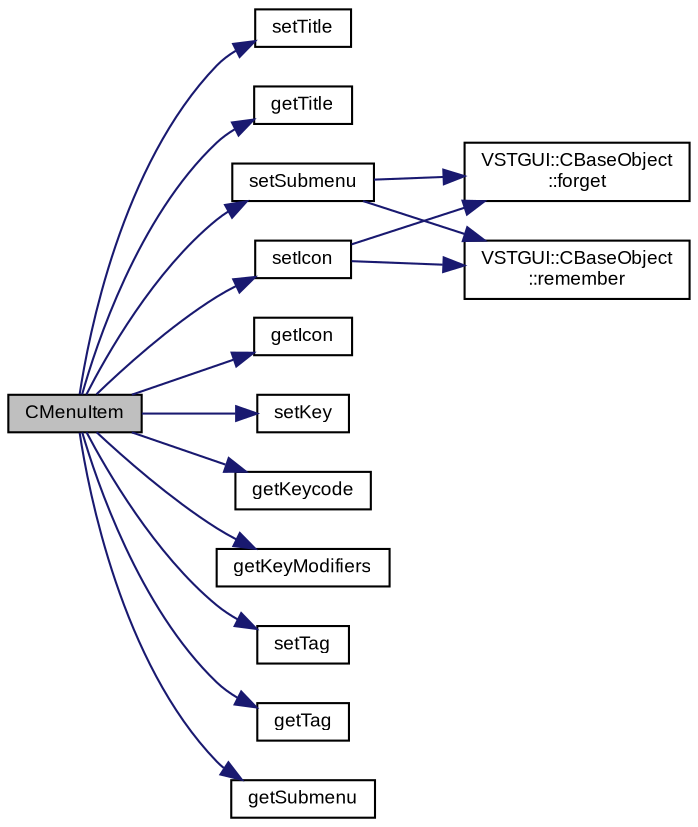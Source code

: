 digraph "CMenuItem"
{
  bgcolor="transparent";
  edge [fontname="Arial",fontsize="9",labelfontname="Arial",labelfontsize="9"];
  node [fontname="Arial",fontsize="9",shape=record];
  rankdir="LR";
  Node1 [label="CMenuItem",height=0.2,width=0.4,color="black", fillcolor="grey75", style="filled" fontcolor="black"];
  Node1 -> Node2 [color="midnightblue",fontsize="9",style="solid",fontname="Arial"];
  Node2 [label="setTitle",height=0.2,width=0.4,color="black",URL="$class_v_s_t_g_u_i_1_1_c_menu_item.html#afb2daf6d961426423c66598fd8c7f55b",tooltip="set title of menu item "];
  Node1 -> Node3 [color="midnightblue",fontsize="9",style="solid",fontname="Arial"];
  Node3 [label="getTitle",height=0.2,width=0.4,color="black",URL="$class_v_s_t_g_u_i_1_1_c_menu_item.html#aa8bdc75c2d4f44c022b5a15b04f5d1d1",tooltip="returns the title of the item "];
  Node1 -> Node4 [color="midnightblue",fontsize="9",style="solid",fontname="Arial"];
  Node4 [label="setIcon",height=0.2,width=0.4,color="black",URL="$class_v_s_t_g_u_i_1_1_c_menu_item.html#a5642dfa9fc652661b47eadd05091c6a7",tooltip="set menu item icon "];
  Node4 -> Node5 [color="midnightblue",fontsize="9",style="solid",fontname="Arial"];
  Node5 [label="VSTGUI::CBaseObject\l::forget",height=0.2,width=0.4,color="black",URL="$class_v_s_t_g_u_i_1_1_c_base_object.html#ad63e28fbe95a3458c97c60bfacd47ab8",tooltip="decrease refcount and delete object if refcount == 0 "];
  Node4 -> Node6 [color="midnightblue",fontsize="9",style="solid",fontname="Arial"];
  Node6 [label="VSTGUI::CBaseObject\l::remember",height=0.2,width=0.4,color="black",URL="$class_v_s_t_g_u_i_1_1_c_base_object.html#ada0719d1daaca4af1795018001769311",tooltip="increase refcount "];
  Node1 -> Node7 [color="midnightblue",fontsize="9",style="solid",fontname="Arial"];
  Node7 [label="getIcon",height=0.2,width=0.4,color="black",URL="$class_v_s_t_g_u_i_1_1_c_menu_item.html#a92daa9534314d8d10b78137386117636",tooltip="returns the icon of the item "];
  Node1 -> Node8 [color="midnightblue",fontsize="9",style="solid",fontname="Arial"];
  Node8 [label="setKey",height=0.2,width=0.4,color="black",URL="$class_v_s_t_g_u_i_1_1_c_menu_item.html#a9a8e0a706e76bb8c2adf5ac1a3b16403",tooltip="set keycode and key modifiers of menu item "];
  Node1 -> Node9 [color="midnightblue",fontsize="9",style="solid",fontname="Arial"];
  Node9 [label="getKeycode",height=0.2,width=0.4,color="black",URL="$class_v_s_t_g_u_i_1_1_c_menu_item.html#ae416011a675589378df9b38697d7bc81",tooltip="returns the keycode of the item "];
  Node1 -> Node10 [color="midnightblue",fontsize="9",style="solid",fontname="Arial"];
  Node10 [label="getKeyModifiers",height=0.2,width=0.4,color="black",URL="$class_v_s_t_g_u_i_1_1_c_menu_item.html#a159e09aa4b275facd4d26a6f5245f7b1",tooltip="returns the key modifiers of the item "];
  Node1 -> Node11 [color="midnightblue",fontsize="9",style="solid",fontname="Arial"];
  Node11 [label="setTag",height=0.2,width=0.4,color="black",URL="$class_v_s_t_g_u_i_1_1_c_menu_item.html#a8adf6931b3da23bab76dac845c10b5ee",tooltip="set menu item tag "];
  Node1 -> Node12 [color="midnightblue",fontsize="9",style="solid",fontname="Arial"];
  Node12 [label="getTag",height=0.2,width=0.4,color="black",URL="$class_v_s_t_g_u_i_1_1_c_menu_item.html#a77b4a7b5e759eb8150d49c4330496423",tooltip="returns the tag of the item "];
  Node1 -> Node13 [color="midnightblue",fontsize="9",style="solid",fontname="Arial"];
  Node13 [label="setSubmenu",height=0.2,width=0.4,color="black",URL="$class_v_s_t_g_u_i_1_1_c_menu_item.html#ad82def3068a469a676185f3d5de8bb4b",tooltip="set submenu of menu item "];
  Node13 -> Node5 [color="midnightblue",fontsize="9",style="solid",fontname="Arial"];
  Node13 -> Node6 [color="midnightblue",fontsize="9",style="solid",fontname="Arial"];
  Node1 -> Node14 [color="midnightblue",fontsize="9",style="solid",fontname="Arial"];
  Node14 [label="getSubmenu",height=0.2,width=0.4,color="black",URL="$class_v_s_t_g_u_i_1_1_c_menu_item.html#a35205163b045ead4568470ece3aec41a",tooltip="returns the submenu of the item "];
}
